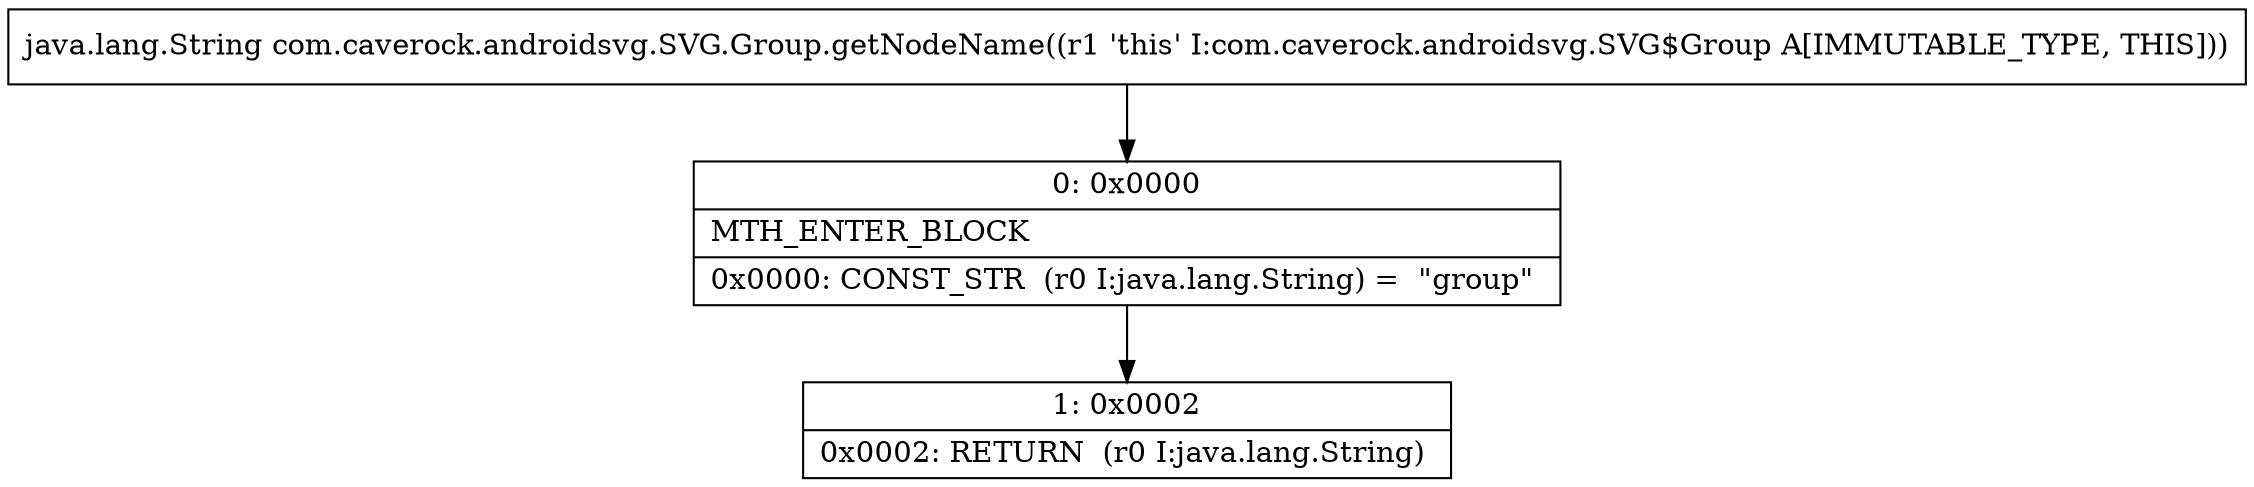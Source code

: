 digraph "CFG forcom.caverock.androidsvg.SVG.Group.getNodeName()Ljava\/lang\/String;" {
Node_0 [shape=record,label="{0\:\ 0x0000|MTH_ENTER_BLOCK\l|0x0000: CONST_STR  (r0 I:java.lang.String) =  \"group\" \l}"];
Node_1 [shape=record,label="{1\:\ 0x0002|0x0002: RETURN  (r0 I:java.lang.String) \l}"];
MethodNode[shape=record,label="{java.lang.String com.caverock.androidsvg.SVG.Group.getNodeName((r1 'this' I:com.caverock.androidsvg.SVG$Group A[IMMUTABLE_TYPE, THIS])) }"];
MethodNode -> Node_0;
Node_0 -> Node_1;
}

